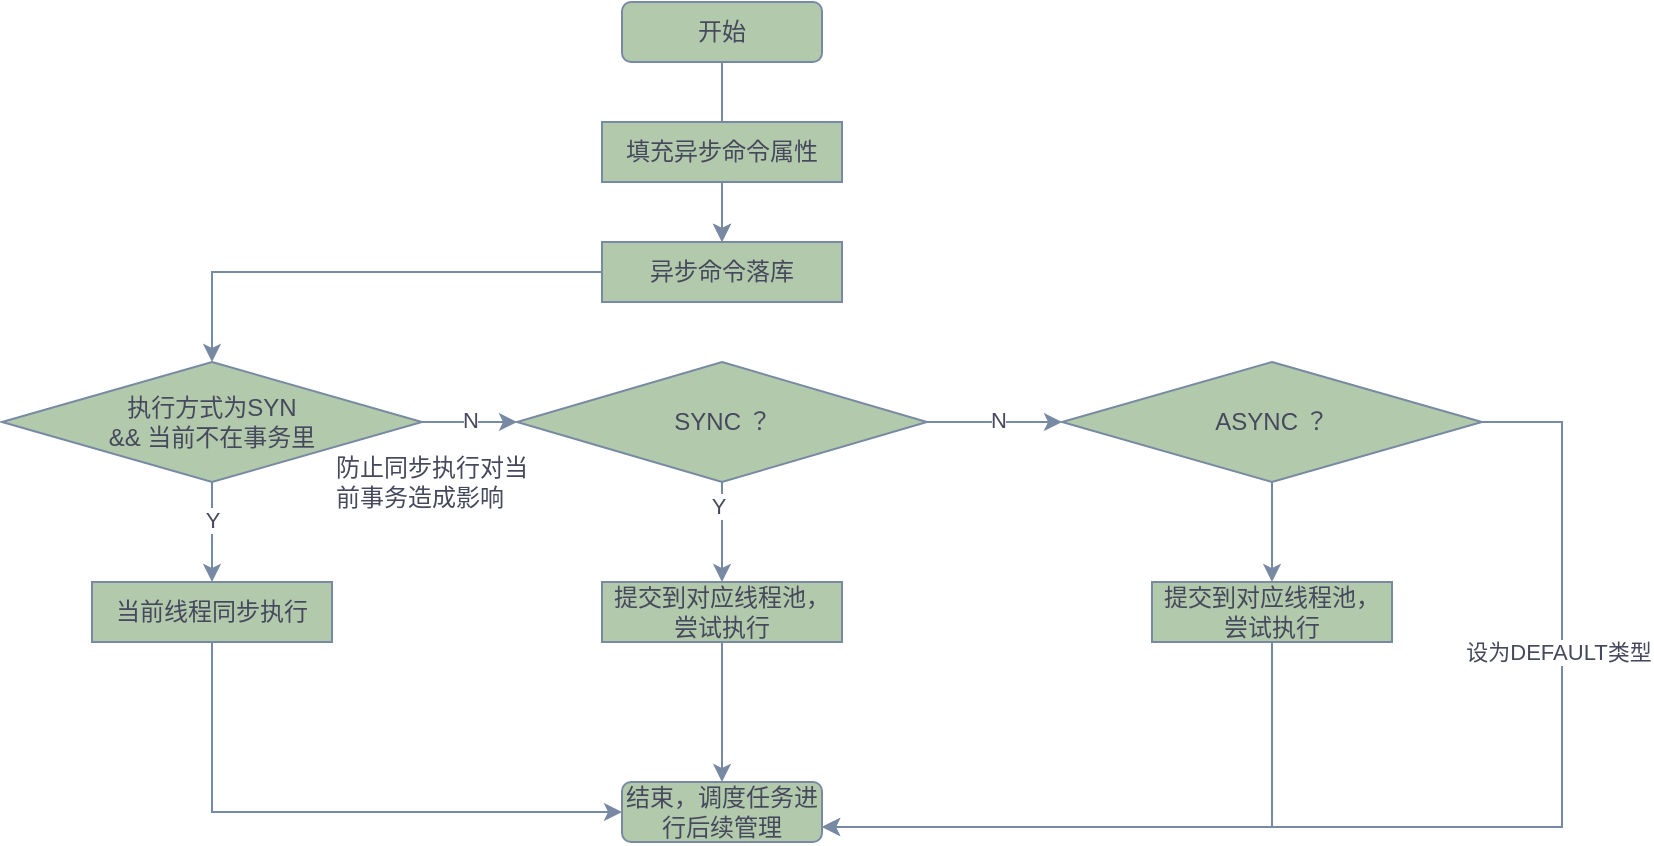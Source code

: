 <mxfile version="15.2.9" type="github">
  <diagram id="S0yBkWtFEYg7WK7l21JC" name="第 1 页">
    <mxGraphModel dx="1298" dy="866" grid="1" gridSize="10" guides="1" tooltips="1" connect="1" arrows="1" fold="1" page="1" pageScale="1" pageWidth="827" pageHeight="1169" math="0" shadow="0">
      <root>
        <mxCell id="0" />
        <mxCell id="1" parent="0" />
        <mxCell id="JYhUrRGiy8g6LYFBKJuk-7" value="" style="edgeStyle=orthogonalEdgeStyle;rounded=0;orthogonalLoop=1;jettySize=auto;html=1;strokeColor=#788AA3;fontColor=#46495D;" edge="1" parent="1" source="JYhUrRGiy8g6LYFBKJuk-1" target="JYhUrRGiy8g6LYFBKJuk-3">
          <mxGeometry relative="1" as="geometry" />
        </mxCell>
        <mxCell id="JYhUrRGiy8g6LYFBKJuk-1" value="开始" style="rounded=1;whiteSpace=wrap;html=1;fillColor=#B2C9AB;strokeColor=#788AA3;fontColor=#46495D;" vertex="1" parent="1">
          <mxGeometry x="320" y="230" width="100" height="30" as="geometry" />
        </mxCell>
        <mxCell id="JYhUrRGiy8g6LYFBKJuk-6" value="" style="edgeStyle=orthogonalEdgeStyle;rounded=0;orthogonalLoop=1;jettySize=auto;html=1;strokeColor=#788AA3;fontColor=#46495D;" edge="1" parent="1" source="JYhUrRGiy8g6LYFBKJuk-2" target="JYhUrRGiy8g6LYFBKJuk-3">
          <mxGeometry relative="1" as="geometry" />
        </mxCell>
        <mxCell id="JYhUrRGiy8g6LYFBKJuk-2" value="填充异步命令属性" style="rounded=0;whiteSpace=wrap;html=1;fillColor=#B2C9AB;strokeColor=#788AA3;fontColor=#46495D;" vertex="1" parent="1">
          <mxGeometry x="310" y="290" width="120" height="30" as="geometry" />
        </mxCell>
        <mxCell id="JYhUrRGiy8g6LYFBKJuk-5" style="edgeStyle=orthogonalEdgeStyle;rounded=0;orthogonalLoop=1;jettySize=auto;html=1;entryX=0.5;entryY=0;entryDx=0;entryDy=0;strokeColor=#788AA3;fontColor=#46495D;" edge="1" parent="1" source="JYhUrRGiy8g6LYFBKJuk-3" target="JYhUrRGiy8g6LYFBKJuk-4">
          <mxGeometry relative="1" as="geometry" />
        </mxCell>
        <mxCell id="JYhUrRGiy8g6LYFBKJuk-3" value="异步命令落库" style="rounded=0;whiteSpace=wrap;html=1;fillColor=#B2C9AB;strokeColor=#788AA3;fontColor=#46495D;" vertex="1" parent="1">
          <mxGeometry x="310" y="350" width="120" height="30" as="geometry" />
        </mxCell>
        <mxCell id="JYhUrRGiy8g6LYFBKJuk-11" value="" style="edgeStyle=orthogonalEdgeStyle;rounded=0;orthogonalLoop=1;jettySize=auto;html=1;strokeColor=#788AA3;fontColor=#46495D;" edge="1" parent="1" source="JYhUrRGiy8g6LYFBKJuk-4" target="JYhUrRGiy8g6LYFBKJuk-10">
          <mxGeometry relative="1" as="geometry" />
        </mxCell>
        <mxCell id="JYhUrRGiy8g6LYFBKJuk-18" value="Y" style="edgeLabel;html=1;align=center;verticalAlign=middle;resizable=0;points=[];fontColor=#46495D;" vertex="1" connectable="0" parent="JYhUrRGiy8g6LYFBKJuk-11">
          <mxGeometry x="-0.24" relative="1" as="geometry">
            <mxPoint as="offset" />
          </mxGeometry>
        </mxCell>
        <mxCell id="JYhUrRGiy8g6LYFBKJuk-15" value="" style="edgeStyle=orthogonalEdgeStyle;rounded=0;orthogonalLoop=1;jettySize=auto;html=1;strokeColor=#788AA3;fontColor=#46495D;" edge="1" parent="1" source="JYhUrRGiy8g6LYFBKJuk-4" target="JYhUrRGiy8g6LYFBKJuk-8">
          <mxGeometry relative="1" as="geometry" />
        </mxCell>
        <mxCell id="JYhUrRGiy8g6LYFBKJuk-17" value="N" style="edgeLabel;html=1;align=center;verticalAlign=middle;resizable=0;points=[];fontColor=#46495D;" vertex="1" connectable="0" parent="JYhUrRGiy8g6LYFBKJuk-15">
          <mxGeometry x="0.011" y="1" relative="1" as="geometry">
            <mxPoint as="offset" />
          </mxGeometry>
        </mxCell>
        <mxCell id="JYhUrRGiy8g6LYFBKJuk-4" value="执行方式为SYN &lt;br&gt;&amp;amp;&amp;amp; 当前不在事务里" style="rhombus;whiteSpace=wrap;html=1;fillColor=#B2C9AB;strokeColor=#788AA3;fontColor=#46495D;" vertex="1" parent="1">
          <mxGeometry x="10" y="410" width="210" height="60" as="geometry" />
        </mxCell>
        <mxCell id="JYhUrRGiy8g6LYFBKJuk-14" value="" style="edgeStyle=orthogonalEdgeStyle;rounded=0;orthogonalLoop=1;jettySize=auto;html=1;strokeColor=#788AA3;fontColor=#46495D;" edge="1" parent="1" source="JYhUrRGiy8g6LYFBKJuk-8" target="JYhUrRGiy8g6LYFBKJuk-12">
          <mxGeometry relative="1" as="geometry" />
        </mxCell>
        <mxCell id="JYhUrRGiy8g6LYFBKJuk-20" value="Y" style="edgeLabel;html=1;align=center;verticalAlign=middle;resizable=0;points=[];fontColor=#46495D;" vertex="1" connectable="0" parent="JYhUrRGiy8g6LYFBKJuk-14">
          <mxGeometry x="-0.52" y="-2" relative="1" as="geometry">
            <mxPoint as="offset" />
          </mxGeometry>
        </mxCell>
        <mxCell id="JYhUrRGiy8g6LYFBKJuk-16" value="" style="edgeStyle=orthogonalEdgeStyle;rounded=0;orthogonalLoop=1;jettySize=auto;html=1;strokeColor=#788AA3;fontColor=#46495D;" edge="1" parent="1" source="JYhUrRGiy8g6LYFBKJuk-8" target="JYhUrRGiy8g6LYFBKJuk-9">
          <mxGeometry relative="1" as="geometry" />
        </mxCell>
        <mxCell id="JYhUrRGiy8g6LYFBKJuk-19" value="N" style="edgeLabel;html=1;align=center;verticalAlign=middle;resizable=0;points=[];fontColor=#46495D;" vertex="1" connectable="0" parent="JYhUrRGiy8g6LYFBKJuk-16">
          <mxGeometry x="0.022" y="1" relative="1" as="geometry">
            <mxPoint x="1" as="offset" />
          </mxGeometry>
        </mxCell>
        <mxCell id="JYhUrRGiy8g6LYFBKJuk-8" value="SYNC ？" style="rhombus;whiteSpace=wrap;html=1;fillColor=#B2C9AB;strokeColor=#788AA3;fontColor=#46495D;" vertex="1" parent="1">
          <mxGeometry x="267.5" y="410" width="205" height="60" as="geometry" />
        </mxCell>
        <mxCell id="JYhUrRGiy8g6LYFBKJuk-21" value="" style="edgeStyle=orthogonalEdgeStyle;rounded=0;orthogonalLoop=1;jettySize=auto;html=1;strokeColor=#788AA3;fontColor=#46495D;" edge="1" parent="1" source="JYhUrRGiy8g6LYFBKJuk-9" target="JYhUrRGiy8g6LYFBKJuk-13">
          <mxGeometry relative="1" as="geometry" />
        </mxCell>
        <mxCell id="JYhUrRGiy8g6LYFBKJuk-26" style="edgeStyle=orthogonalEdgeStyle;rounded=0;orthogonalLoop=1;jettySize=auto;html=1;entryX=1;entryY=0.75;entryDx=0;entryDy=0;strokeColor=#788AA3;fontColor=#46495D;" edge="1" parent="1" source="JYhUrRGiy8g6LYFBKJuk-9" target="JYhUrRGiy8g6LYFBKJuk-22">
          <mxGeometry relative="1" as="geometry">
            <Array as="points">
              <mxPoint x="790" y="440" />
              <mxPoint x="790" y="643" />
            </Array>
          </mxGeometry>
        </mxCell>
        <mxCell id="JYhUrRGiy8g6LYFBKJuk-27" value="设为DEFAULT类型" style="edgeLabel;html=1;align=center;verticalAlign=middle;resizable=0;points=[];fontColor=#46495D;" vertex="1" connectable="0" parent="JYhUrRGiy8g6LYFBKJuk-26">
          <mxGeometry x="-0.494" y="-2" relative="1" as="geometry">
            <mxPoint as="offset" />
          </mxGeometry>
        </mxCell>
        <mxCell id="JYhUrRGiy8g6LYFBKJuk-9" value="ASYNC ？" style="rhombus;whiteSpace=wrap;html=1;fillColor=#B2C9AB;strokeColor=#788AA3;fontColor=#46495D;" vertex="1" parent="1">
          <mxGeometry x="540" y="410" width="210" height="60" as="geometry" />
        </mxCell>
        <mxCell id="JYhUrRGiy8g6LYFBKJuk-23" style="edgeStyle=orthogonalEdgeStyle;rounded=0;orthogonalLoop=1;jettySize=auto;html=1;entryX=0;entryY=0.5;entryDx=0;entryDy=0;exitX=0.5;exitY=1;exitDx=0;exitDy=0;strokeColor=#788AA3;fontColor=#46495D;" edge="1" parent="1" source="JYhUrRGiy8g6LYFBKJuk-10" target="JYhUrRGiy8g6LYFBKJuk-22">
          <mxGeometry relative="1" as="geometry" />
        </mxCell>
        <mxCell id="JYhUrRGiy8g6LYFBKJuk-10" value="当前线程同步执行" style="rounded=0;whiteSpace=wrap;html=1;fillColor=#B2C9AB;strokeColor=#788AA3;fontColor=#46495D;" vertex="1" parent="1">
          <mxGeometry x="55" y="520" width="120" height="30" as="geometry" />
        </mxCell>
        <mxCell id="JYhUrRGiy8g6LYFBKJuk-24" value="" style="edgeStyle=orthogonalEdgeStyle;rounded=0;orthogonalLoop=1;jettySize=auto;html=1;strokeColor=#788AA3;fontColor=#46495D;" edge="1" parent="1" source="JYhUrRGiy8g6LYFBKJuk-12" target="JYhUrRGiy8g6LYFBKJuk-22">
          <mxGeometry relative="1" as="geometry" />
        </mxCell>
        <mxCell id="JYhUrRGiy8g6LYFBKJuk-12" value="提交到对应线程池，尝试执行" style="rounded=0;whiteSpace=wrap;html=1;fillColor=#B2C9AB;strokeColor=#788AA3;fontColor=#46495D;" vertex="1" parent="1">
          <mxGeometry x="310" y="520" width="120" height="30" as="geometry" />
        </mxCell>
        <mxCell id="JYhUrRGiy8g6LYFBKJuk-25" style="edgeStyle=orthogonalEdgeStyle;rounded=0;orthogonalLoop=1;jettySize=auto;html=1;entryX=1;entryY=0.75;entryDx=0;entryDy=0;exitX=0.5;exitY=1;exitDx=0;exitDy=0;strokeColor=#788AA3;fontColor=#46495D;" edge="1" parent="1" source="JYhUrRGiy8g6LYFBKJuk-13" target="JYhUrRGiy8g6LYFBKJuk-22">
          <mxGeometry relative="1" as="geometry" />
        </mxCell>
        <mxCell id="JYhUrRGiy8g6LYFBKJuk-13" value="提交到对应线程池，尝试执行" style="rounded=0;whiteSpace=wrap;html=1;fillColor=#B2C9AB;strokeColor=#788AA3;fontColor=#46495D;" vertex="1" parent="1">
          <mxGeometry x="585" y="520" width="120" height="30" as="geometry" />
        </mxCell>
        <mxCell id="JYhUrRGiy8g6LYFBKJuk-22" value="结束，调度任务进行后续管理" style="rounded=1;whiteSpace=wrap;html=1;fillColor=#B2C9AB;strokeColor=#788AA3;fontColor=#46495D;" vertex="1" parent="1">
          <mxGeometry x="320" y="620" width="100" height="30" as="geometry" />
        </mxCell>
        <mxCell id="JYhUrRGiy8g6LYFBKJuk-28" value="防止同步执行对当前事务造成影响" style="text;html=1;strokeColor=none;fillColor=none;align=left;verticalAlign=middle;whiteSpace=wrap;rounded=0;sketch=0;fontColor=#46495D;" vertex="1" parent="1">
          <mxGeometry x="175" y="460" width="105" height="20" as="geometry" />
        </mxCell>
      </root>
    </mxGraphModel>
  </diagram>
</mxfile>
